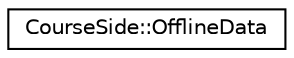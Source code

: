 digraph "Graphical Class Hierarchy"
{
 // LATEX_PDF_SIZE
  edge [fontname="Helvetica",fontsize="10",labelfontname="Helvetica",labelfontsize="10"];
  node [fontname="Helvetica",fontsize="10",shape=record];
  rankdir="LR";
  Node0 [label="CourseSide::OfflineData",height=0.2,width=0.4,color="black", fillcolor="white", style="filled",URL="$struct_course_side_1_1_offline_data.html",tooltip=" "];
}
